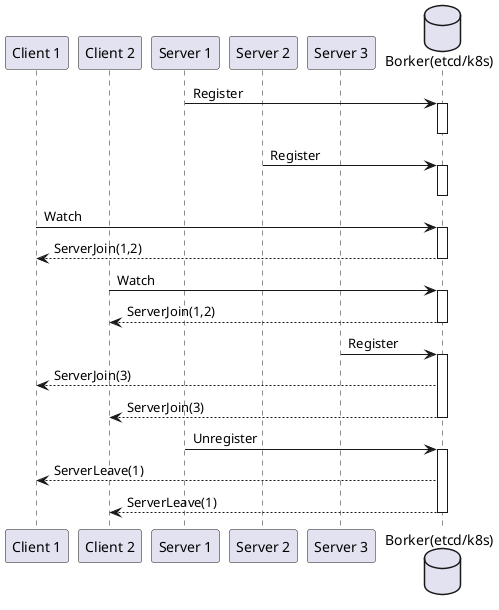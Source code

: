 @startuml xdisco 
participant "Client 1" as c1
participant "Client 2" as c2
participant "Server 1" as s1
participant "Server 2" as s2
participant "Server 3" as s3
database "Borker(etcd/k8s)" as db

s1 -> db++: Register
deactivate db
s2 -> db++: Register
deactivate db

c1 -> db++: Watch
c1 <-- db--: ServerJoin(1,2)
c2 -> db++: Watch
c2 <-- db--: ServerJoin(1,2)

s3 -> db++: Register
c1 <-- db: ServerJoin(3)
c2 <-- db: ServerJoin(3)
deactivate db

s1 -> db++: Unregister
c1 <-- db: ServerLeave(1)
c2 <-- db: ServerLeave(1)
deactivate db

@enduml